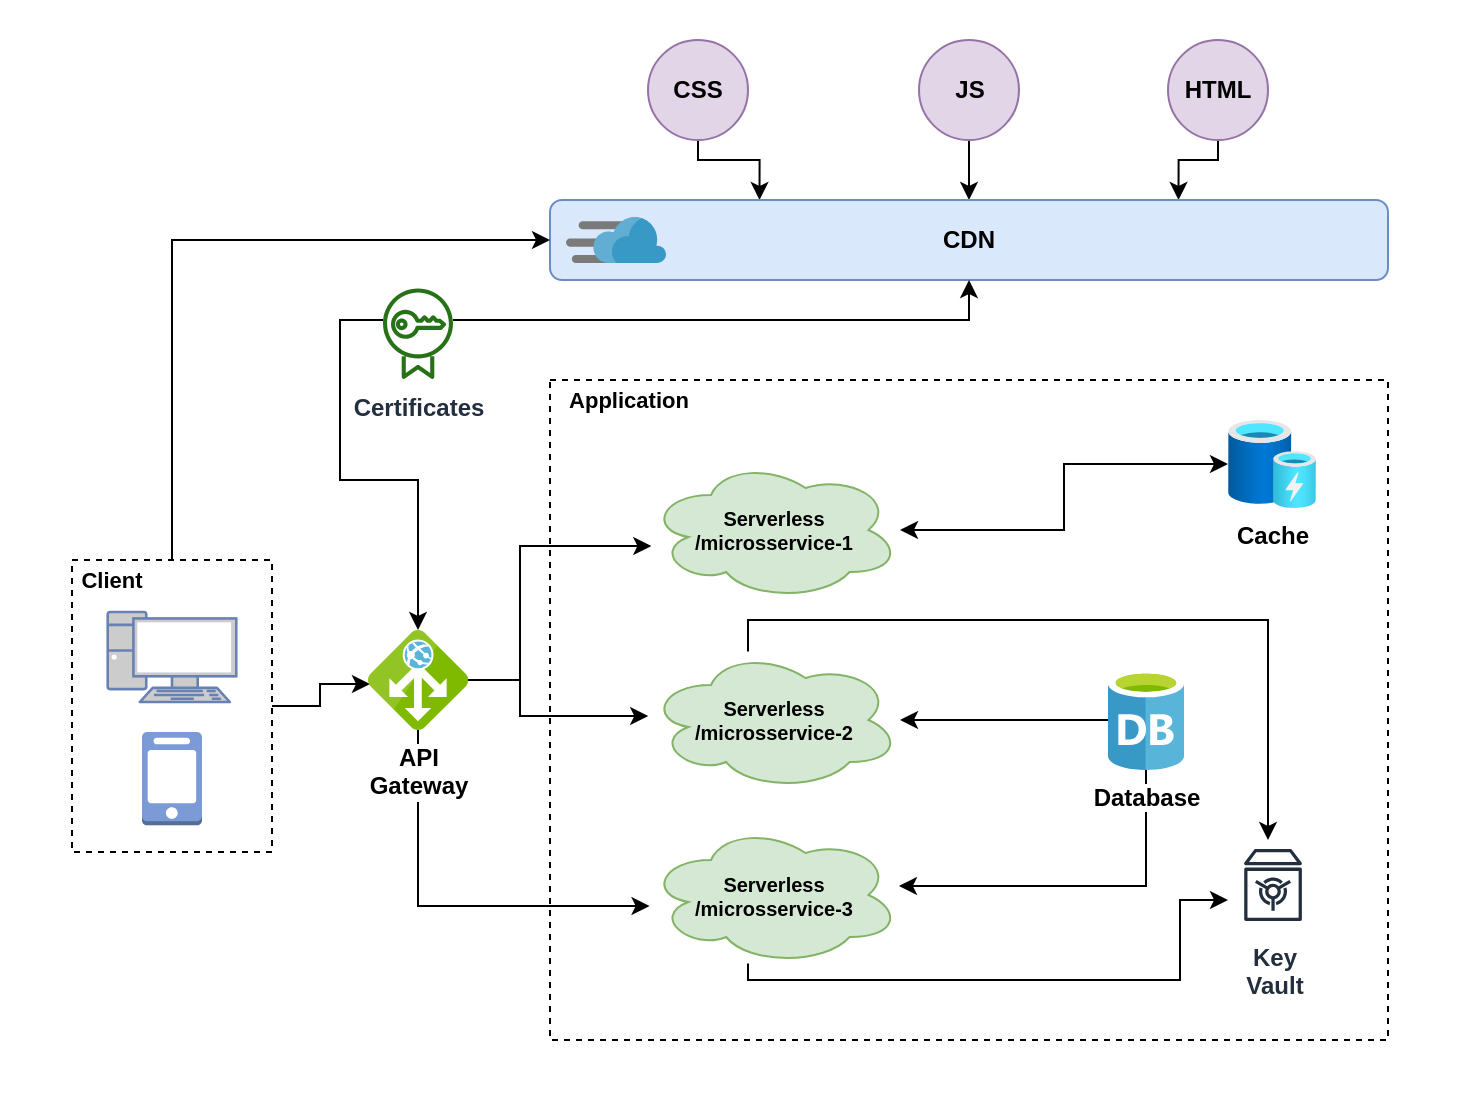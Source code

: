 <mxfile version="14.6.13" type="device"><diagram id="_NEc-SGerEWjStqQYjUG" name="Página-1"><mxGraphModel dx="821" dy="510" grid="1" gridSize="10" guides="1" tooltips="1" connect="1" arrows="1" fold="1" page="1" pageScale="1" pageWidth="827" pageHeight="1169" math="0" shadow="0"><root><mxCell id="0"/><mxCell id="1" parent="0"/><mxCell id="8_AECe_1H20szBX5Uapf-40" value="" style="rounded=0;whiteSpace=wrap;html=1;dashed=1;fontSize=10;fillColor=#ffffff;strokeColor=none;" vertex="1" parent="1"><mxGeometry x="30" y="110" width="740" height="550" as="geometry"/></mxCell><mxCell id="8_AECe_1H20szBX5Uapf-37" style="edgeStyle=orthogonalEdgeStyle;rounded=0;orthogonalLoop=1;jettySize=auto;html=1;entryX=0.02;entryY=0.54;entryDx=0;entryDy=0;entryPerimeter=0;fontSize=10;startArrow=none;startFill=0;" edge="1" parent="1" source="8_AECe_1H20szBX5Uapf-36" target="8_AECe_1H20szBX5Uapf-1"><mxGeometry relative="1" as="geometry"/></mxCell><mxCell id="8_AECe_1H20szBX5Uapf-33" style="edgeStyle=orthogonalEdgeStyle;rounded=0;orthogonalLoop=1;jettySize=auto;html=1;fontSize=10;startArrow=none;startFill=0;" edge="1" parent="1" source="8_AECe_1H20szBX5Uapf-31" target="8_AECe_1H20szBX5Uapf-1"><mxGeometry relative="1" as="geometry"><mxPoint x="250" y="390" as="targetPoint"/><Array as="points"><mxPoint x="200" y="270"/><mxPoint x="200" y="350"/><mxPoint x="239" y="350"/></Array></mxGeometry></mxCell><mxCell id="G-pMT1rj5Qp5wIcVKRZM-9" value="" style="rounded=0;whiteSpace=wrap;html=1;dashed=1;" parent="1" vertex="1"><mxGeometry x="305" y="300" width="419" height="330" as="geometry"/></mxCell><mxCell id="G-pMT1rj5Qp5wIcVKRZM-13" value="Application" style="text;html=1;strokeColor=none;fillColor=none;align=center;verticalAlign=middle;whiteSpace=wrap;rounded=0;dashed=1;fontStyle=1;fontSize=11;" parent="1" vertex="1"><mxGeometry x="305" y="300" width="79" height="20" as="geometry"/></mxCell><mxCell id="G-pMT1rj5Qp5wIcVKRZM-70" style="edgeStyle=orthogonalEdgeStyle;rounded=0;jumpStyle=arc;orthogonalLoop=1;jettySize=auto;html=1;entryX=0.25;entryY=0;entryDx=0;entryDy=0;fontSize=11;" parent="1" source="G-pMT1rj5Qp5wIcVKRZM-27" target="G-pMT1rj5Qp5wIcVKRZM-21" edge="1"><mxGeometry relative="1" as="geometry"><Array as="points"><mxPoint x="379" y="190"/><mxPoint x="410" y="190"/></Array></mxGeometry></mxCell><mxCell id="G-pMT1rj5Qp5wIcVKRZM-27" value="CSS" style="ellipse;whiteSpace=wrap;html=1;aspect=fixed;fontSize=12;fillColor=#e1d5e7;strokeColor=#9673a6;fontStyle=1" parent="1" vertex="1"><mxGeometry x="354" y="130" width="50" height="50" as="geometry"/></mxCell><mxCell id="G-pMT1rj5Qp5wIcVKRZM-71" style="edgeStyle=orthogonalEdgeStyle;rounded=0;jumpStyle=arc;orthogonalLoop=1;jettySize=auto;html=1;fontSize=11;" parent="1" source="G-pMT1rj5Qp5wIcVKRZM-28" target="G-pMT1rj5Qp5wIcVKRZM-21" edge="1"><mxGeometry relative="1" as="geometry"><Array as="points"><mxPoint x="515" y="170"/><mxPoint x="515" y="170"/></Array></mxGeometry></mxCell><mxCell id="G-pMT1rj5Qp5wIcVKRZM-28" value="JS" style="ellipse;whiteSpace=wrap;html=1;aspect=fixed;fontSize=12;fillColor=#e1d5e7;strokeColor=#9673a6;fontStyle=1" parent="1" vertex="1"><mxGeometry x="489.5" y="130" width="50" height="50" as="geometry"/></mxCell><mxCell id="G-pMT1rj5Qp5wIcVKRZM-72" style="edgeStyle=orthogonalEdgeStyle;rounded=0;jumpStyle=arc;orthogonalLoop=1;jettySize=auto;html=1;entryX=0.75;entryY=0;entryDx=0;entryDy=0;fontSize=11;" parent="1" source="G-pMT1rj5Qp5wIcVKRZM-29" target="G-pMT1rj5Qp5wIcVKRZM-21" edge="1"><mxGeometry relative="1" as="geometry"><Array as="points"><mxPoint x="639" y="190"/><mxPoint x="619" y="190"/></Array></mxGeometry></mxCell><mxCell id="G-pMT1rj5Qp5wIcVKRZM-29" value="HTML" style="ellipse;whiteSpace=wrap;html=1;aspect=fixed;fontSize=12;fillColor=#e1d5e7;strokeColor=#9673a6;fontStyle=1" parent="1" vertex="1"><mxGeometry x="614" y="130" width="50" height="50" as="geometry"/></mxCell><mxCell id="G-pMT1rj5Qp5wIcVKRZM-61" value="" style="group" parent="1" vertex="1" connectable="0"><mxGeometry x="305" y="210" width="419" height="40" as="geometry"/></mxCell><mxCell id="G-pMT1rj5Qp5wIcVKRZM-21" value="CDN" style="rounded=1;whiteSpace=wrap;html=1;fontSize=12;fillColor=#dae8fc;strokeColor=#6c8ebf;fontStyle=1" parent="G-pMT1rj5Qp5wIcVKRZM-61" vertex="1"><mxGeometry width="419" height="40" as="geometry"/></mxCell><mxCell id="G-pMT1rj5Qp5wIcVKRZM-22" value="" style="aspect=fixed;html=1;points=[];align=center;image;fontSize=12;image=img/lib/mscae/Content_Delivery_Network.svg;fillColor=none;" parent="G-pMT1rj5Qp5wIcVKRZM-61" vertex="1"><mxGeometry x="8" y="8.5" width="50" height="23" as="geometry"/></mxCell><mxCell id="8_AECe_1H20szBX5Uapf-7" style="edgeStyle=orthogonalEdgeStyle;rounded=0;orthogonalLoop=1;jettySize=auto;html=1;" edge="1" parent="1" source="8_AECe_1H20szBX5Uapf-1" target="8_AECe_1H20szBX5Uapf-4"><mxGeometry relative="1" as="geometry"><Array as="points"><mxPoint x="290" y="450"/><mxPoint x="290" y="383"/></Array></mxGeometry></mxCell><mxCell id="8_AECe_1H20szBX5Uapf-8" style="edgeStyle=orthogonalEdgeStyle;rounded=0;orthogonalLoop=1;jettySize=auto;html=1;" edge="1" parent="1" source="8_AECe_1H20szBX5Uapf-1" target="8_AECe_1H20szBX5Uapf-5"><mxGeometry relative="1" as="geometry"><Array as="points"><mxPoint x="290" y="450"/><mxPoint x="290" y="468"/></Array></mxGeometry></mxCell><mxCell id="8_AECe_1H20szBX5Uapf-9" style="edgeStyle=orthogonalEdgeStyle;rounded=0;orthogonalLoop=1;jettySize=auto;html=1;" edge="1" parent="1" source="8_AECe_1H20szBX5Uapf-1" target="8_AECe_1H20szBX5Uapf-6"><mxGeometry relative="1" as="geometry"><Array as="points"><mxPoint x="239" y="563"/></Array></mxGeometry></mxCell><mxCell id="8_AECe_1H20szBX5Uapf-1" value="API&lt;br&gt;Gateway" style="aspect=fixed;html=1;points=[];align=center;image;fontSize=12;image=img/lib/mscae/Application_Gateway.svg;fontStyle=1" vertex="1" parent="1"><mxGeometry x="214" y="425" width="50" height="50" as="geometry"/></mxCell><mxCell id="8_AECe_1H20szBX5Uapf-16" style="edgeStyle=orthogonalEdgeStyle;rounded=0;orthogonalLoop=1;jettySize=auto;html=1;startArrow=classic;startFill=1;" edge="1" parent="1" source="8_AECe_1H20szBX5Uapf-4" target="8_AECe_1H20szBX5Uapf-12"><mxGeometry relative="1" as="geometry"/></mxCell><mxCell id="8_AECe_1H20szBX5Uapf-4" value="Serverless&lt;br style=&quot;font-size: 10px&quot;&gt;/microsservice-1" style="ellipse;shape=cloud;whiteSpace=wrap;html=1;fillColor=#d5e8d4;fontSize=10;fontStyle=1;strokeColor=#82b366;" vertex="1" parent="1"><mxGeometry x="354" y="340" width="126" height="70" as="geometry"/></mxCell><mxCell id="8_AECe_1H20szBX5Uapf-21" style="edgeStyle=orthogonalEdgeStyle;rounded=0;orthogonalLoop=1;jettySize=auto;html=1;" edge="1" parent="1" source="8_AECe_1H20szBX5Uapf-11" target="8_AECe_1H20szBX5Uapf-5"><mxGeometry relative="1" as="geometry"/></mxCell><mxCell id="8_AECe_1H20szBX5Uapf-24" style="edgeStyle=orthogonalEdgeStyle;rounded=0;orthogonalLoop=1;jettySize=auto;html=1;" edge="1" parent="1" source="8_AECe_1H20szBX5Uapf-5" target="8_AECe_1H20szBX5Uapf-14"><mxGeometry relative="1" as="geometry"><Array as="points"><mxPoint x="404" y="420"/><mxPoint x="664" y="420"/></Array></mxGeometry></mxCell><mxCell id="8_AECe_1H20szBX5Uapf-5" value="Serverless&lt;br style=&quot;font-size: 10px&quot;&gt;/microsservice-2" style="ellipse;shape=cloud;whiteSpace=wrap;html=1;fillColor=#d5e8d4;strokeColor=#82b366;fontStyle=1;fontSize=10;" vertex="1" parent="1"><mxGeometry x="354" y="435" width="126" height="70" as="geometry"/></mxCell><mxCell id="8_AECe_1H20szBX5Uapf-22" style="edgeStyle=orthogonalEdgeStyle;rounded=0;orthogonalLoop=1;jettySize=auto;html=1;" edge="1" parent="1" source="8_AECe_1H20szBX5Uapf-11" target="8_AECe_1H20szBX5Uapf-6"><mxGeometry relative="1" as="geometry"><Array as="points"><mxPoint x="603" y="553"/></Array></mxGeometry></mxCell><mxCell id="8_AECe_1H20szBX5Uapf-23" style="edgeStyle=orthogonalEdgeStyle;rounded=0;orthogonalLoop=1;jettySize=auto;html=1;" edge="1" parent="1" source="8_AECe_1H20szBX5Uapf-6" target="8_AECe_1H20szBX5Uapf-14"><mxGeometry relative="1" as="geometry"><Array as="points"><mxPoint x="404" y="600"/><mxPoint x="620" y="600"/><mxPoint x="620" y="560"/></Array></mxGeometry></mxCell><mxCell id="8_AECe_1H20szBX5Uapf-6" value="Serverless&lt;br style=&quot;font-size: 10px&quot;&gt;/microsservice-3" style="ellipse;shape=cloud;whiteSpace=wrap;html=1;fillColor=#d5e8d4;strokeColor=#82b366;fontSize=10;fontStyle=1" vertex="1" parent="1"><mxGeometry x="354" y="522.5" width="126" height="70" as="geometry"/></mxCell><mxCell id="8_AECe_1H20szBX5Uapf-11" value="Database" style="aspect=fixed;html=1;points=[];align=center;image;fontSize=12;image=img/lib/mscae/Database_General.svg;fillColor=none;fontStyle=1" vertex="1" parent="1"><mxGeometry x="584" y="445" width="38" height="50" as="geometry"/></mxCell><mxCell id="8_AECe_1H20szBX5Uapf-12" value="Cache" style="aspect=fixed;html=1;points=[];align=center;image;fontSize=12;image=img/lib/azure2/general/Cache.svg;fillColor=none;fontStyle=1" vertex="1" parent="1"><mxGeometry x="644" y="320" width="44" height="44" as="geometry"/></mxCell><mxCell id="8_AECe_1H20szBX5Uapf-14" value="Key&lt;br&gt;Vault" style="outlineConnect=0;fontColor=#232F3E;gradientColor=none;strokeColor=#232F3E;fillColor=#ffffff;dashed=0;verticalLabelPosition=bottom;verticalAlign=top;align=center;html=1;fontSize=12;fontStyle=1;aspect=fixed;shape=mxgraph.aws4.resourceIcon;resIcon=mxgraph.aws4.vault;" vertex="1" parent="1"><mxGeometry x="644" y="530" width="45" height="45" as="geometry"/></mxCell><mxCell id="8_AECe_1H20szBX5Uapf-34" style="edgeStyle=orthogonalEdgeStyle;rounded=0;orthogonalLoop=1;jettySize=auto;html=1;fontSize=10;startArrow=none;startFill=0;exitX=0.5;exitY=0;exitDx=0;exitDy=0;entryX=0;entryY=0.5;entryDx=0;entryDy=0;" edge="1" parent="1" source="8_AECe_1H20szBX5Uapf-36" target="G-pMT1rj5Qp5wIcVKRZM-21"><mxGeometry relative="1" as="geometry"><mxPoint x="140" y="350" as="sourcePoint"/><mxPoint x="305" y="210" as="targetPoint"/><Array as="points"><mxPoint x="116" y="230"/></Array></mxGeometry></mxCell><mxCell id="8_AECe_1H20szBX5Uapf-32" style="edgeStyle=orthogonalEdgeStyle;rounded=0;orthogonalLoop=1;jettySize=auto;html=1;entryX=0.5;entryY=1;entryDx=0;entryDy=0;fontSize=10;startArrow=none;startFill=0;" edge="1" parent="1" source="8_AECe_1H20szBX5Uapf-31" target="G-pMT1rj5Qp5wIcVKRZM-21"><mxGeometry relative="1" as="geometry"><Array as="points"><mxPoint x="515" y="270"/></Array></mxGeometry></mxCell><mxCell id="8_AECe_1H20szBX5Uapf-31" value="Certificates" style="outlineConnect=0;fontColor=#232F3E;gradientColor=none;fillColor=#277116;strokeColor=none;dashed=0;verticalLabelPosition=bottom;verticalAlign=top;align=center;html=1;fontSize=12;fontStyle=1;aspect=fixed;pointerEvents=1;shape=mxgraph.aws4.certificate_manager;" vertex="1" parent="1"><mxGeometry x="221.5" y="253.73" width="35" height="46.27" as="geometry"/></mxCell><mxCell id="8_AECe_1H20szBX5Uapf-39" value="" style="group;fillColor=#ffffff;" vertex="1" connectable="0" parent="1"><mxGeometry x="66" y="390" width="100" height="146" as="geometry"/></mxCell><mxCell id="8_AECe_1H20szBX5Uapf-36" value="" style="rounded=0;whiteSpace=wrap;html=1;fontSize=10;strokeColor=#000000;fillColor=none;dashed=1;" vertex="1" parent="8_AECe_1H20szBX5Uapf-39"><mxGeometry width="100" height="146" as="geometry"/></mxCell><mxCell id="8_AECe_1H20szBX5Uapf-27" value="" style="outlineConnect=0;dashed=0;verticalLabelPosition=bottom;verticalAlign=top;align=center;html=1;shape=mxgraph.aws3.mobile_client;gradientColor=none;aspect=fixed;strokeColor=#6881B3;fillColor=#7C9AD6;" vertex="1" parent="8_AECe_1H20szBX5Uapf-39"><mxGeometry x="35" y="86" width="30" height="46.67" as="geometry"/></mxCell><mxCell id="8_AECe_1H20szBX5Uapf-28" value="" style="fontColor=#0066CC;verticalAlign=top;verticalLabelPosition=bottom;labelPosition=center;align=center;html=1;outlineConnect=0;fillColor=#CCCCCC;strokeColor=#6881B3;gradientColor=none;gradientDirection=north;strokeWidth=2;shape=mxgraph.networks.pc;aspect=fixed;" vertex="1" parent="8_AECe_1H20szBX5Uapf-39"><mxGeometry x="17.85" y="26" width="64.29" height="45" as="geometry"/></mxCell><mxCell id="8_AECe_1H20szBX5Uapf-38" value="Client" style="text;html=1;strokeColor=none;fillColor=none;align=center;verticalAlign=middle;whiteSpace=wrap;rounded=0;dashed=1;fontStyle=1;fontSize=11;" vertex="1" parent="8_AECe_1H20szBX5Uapf-39"><mxGeometry width="40" height="20" as="geometry"/></mxCell></root></mxGraphModel></diagram></mxfile>